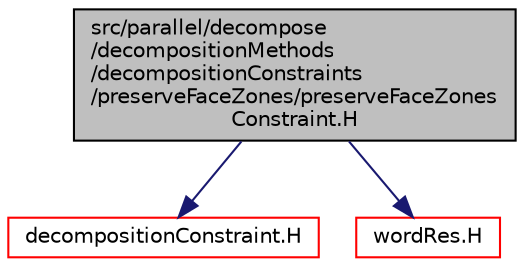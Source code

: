 digraph "src/parallel/decompose/decompositionMethods/decompositionConstraints/preserveFaceZones/preserveFaceZonesConstraint.H"
{
  bgcolor="transparent";
  edge [fontname="Helvetica",fontsize="10",labelfontname="Helvetica",labelfontsize="10"];
  node [fontname="Helvetica",fontsize="10",shape=record];
  Node1 [label="src/parallel/decompose\l/decompositionMethods\l/decompositionConstraints\l/preserveFaceZones/preserveFaceZones\lConstraint.H",height=0.2,width=0.4,color="black", fillcolor="grey75", style="filled" fontcolor="black"];
  Node1 -> Node2 [color="midnightblue",fontsize="10",style="solid",fontname="Helvetica"];
  Node2 [label="decompositionConstraint.H",height=0.2,width=0.4,color="red",URL="$decompositionConstraint_8H.html"];
  Node1 -> Node3 [color="midnightblue",fontsize="10",style="solid",fontname="Helvetica"];
  Node3 [label="wordRes.H",height=0.2,width=0.4,color="red",URL="$wordRes_8H.html"];
}
